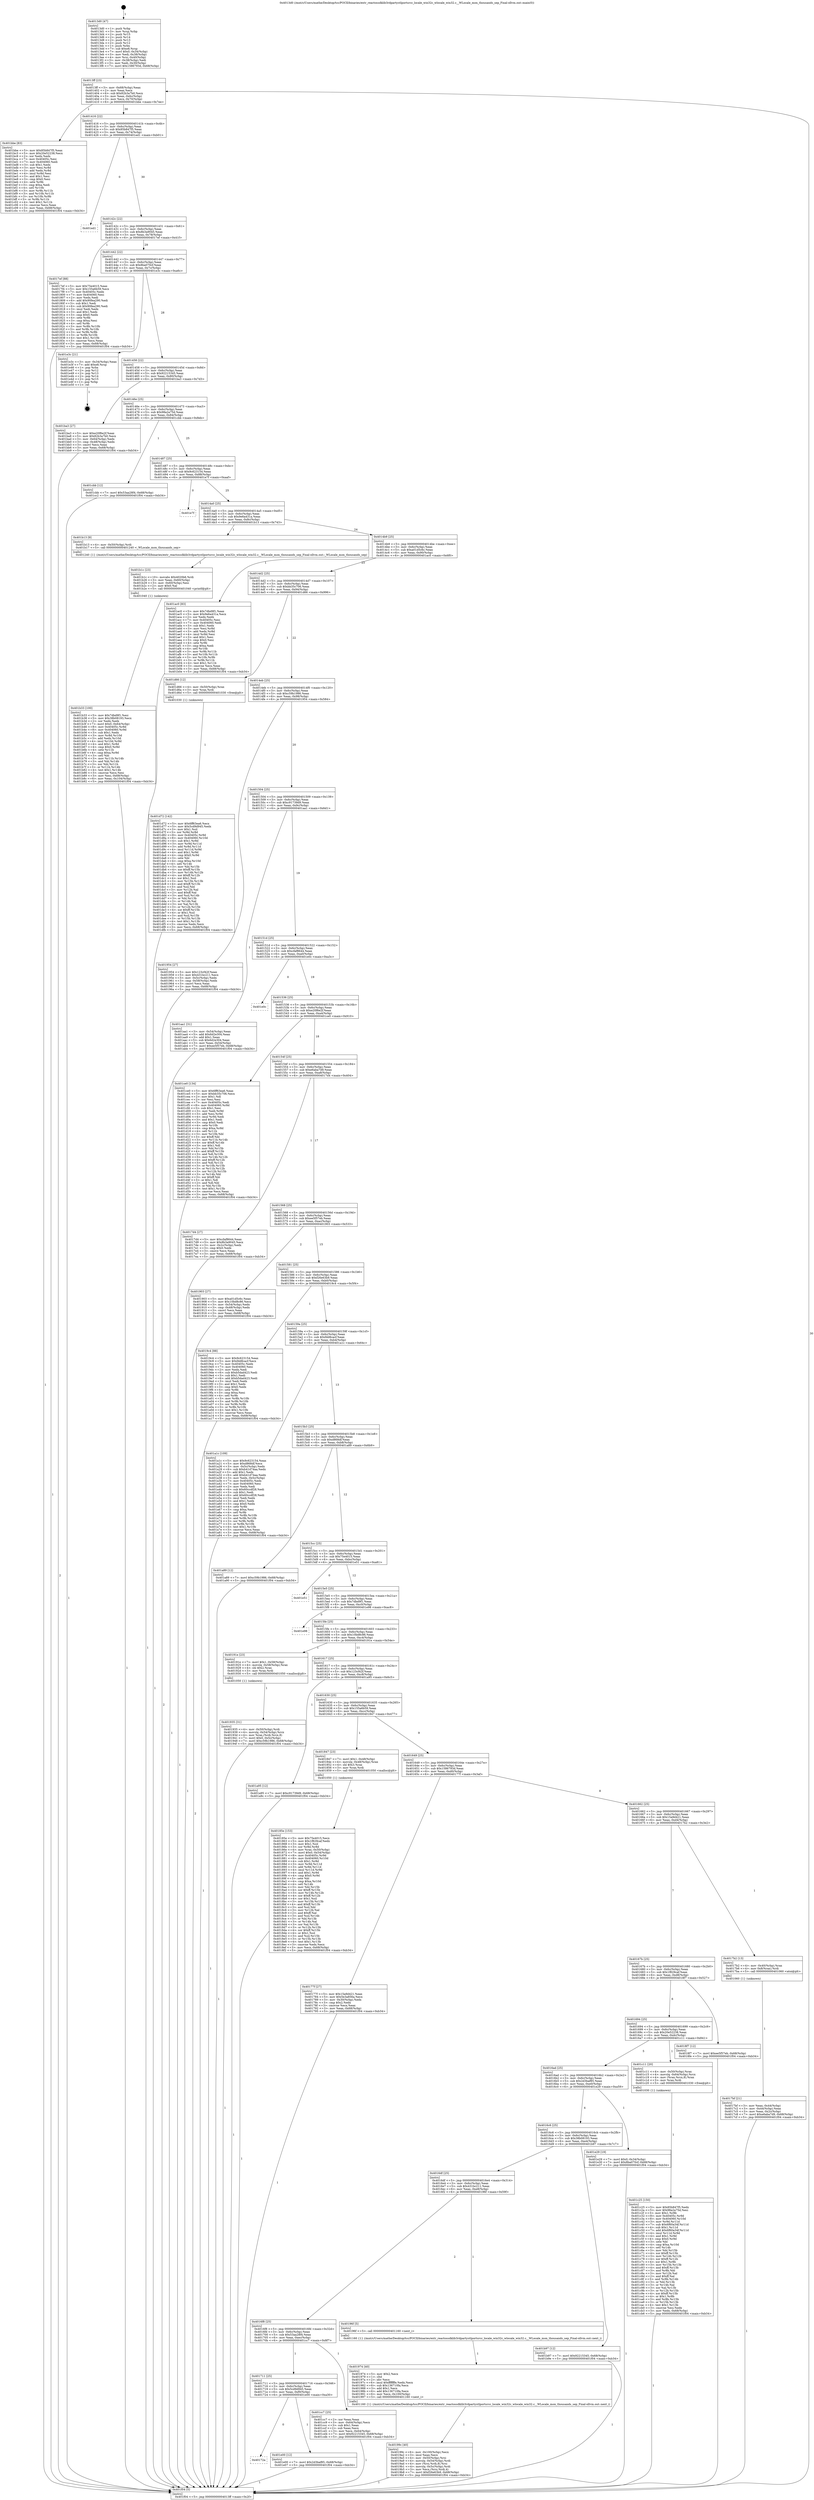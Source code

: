 digraph "0x4013d0" {
  label = "0x4013d0 (/mnt/c/Users/mathe/Desktop/tcc/POCII/binaries/extr_reactossdklib3rdpartystlportsrcc_locale_win32c_wlocale_win32.c__WLocale_mon_thousands_sep_Final-ollvm.out::main(0))"
  labelloc = "t"
  node[shape=record]

  Entry [label="",width=0.3,height=0.3,shape=circle,fillcolor=black,style=filled]
  "0x4013ff" [label="{
     0x4013ff [23]\l
     | [instrs]\l
     &nbsp;&nbsp;0x4013ff \<+3\>: mov -0x68(%rbp),%eax\l
     &nbsp;&nbsp;0x401402 \<+2\>: mov %eax,%ecx\l
     &nbsp;&nbsp;0x401404 \<+6\>: sub $0x82b3a7b0,%ecx\l
     &nbsp;&nbsp;0x40140a \<+3\>: mov %eax,-0x6c(%rbp)\l
     &nbsp;&nbsp;0x40140d \<+3\>: mov %ecx,-0x70(%rbp)\l
     &nbsp;&nbsp;0x401410 \<+6\>: je 0000000000401bbe \<main+0x7ee\>\l
  }"]
  "0x401bbe" [label="{
     0x401bbe [83]\l
     | [instrs]\l
     &nbsp;&nbsp;0x401bbe \<+5\>: mov $0x85b847f5,%eax\l
     &nbsp;&nbsp;0x401bc3 \<+5\>: mov $0x20e52238,%ecx\l
     &nbsp;&nbsp;0x401bc8 \<+2\>: xor %edx,%edx\l
     &nbsp;&nbsp;0x401bca \<+7\>: mov 0x40405c,%esi\l
     &nbsp;&nbsp;0x401bd1 \<+7\>: mov 0x404060,%edi\l
     &nbsp;&nbsp;0x401bd8 \<+3\>: sub $0x1,%edx\l
     &nbsp;&nbsp;0x401bdb \<+3\>: mov %esi,%r8d\l
     &nbsp;&nbsp;0x401bde \<+3\>: add %edx,%r8d\l
     &nbsp;&nbsp;0x401be1 \<+4\>: imul %r8d,%esi\l
     &nbsp;&nbsp;0x401be5 \<+3\>: and $0x1,%esi\l
     &nbsp;&nbsp;0x401be8 \<+3\>: cmp $0x0,%esi\l
     &nbsp;&nbsp;0x401beb \<+4\>: sete %r9b\l
     &nbsp;&nbsp;0x401bef \<+3\>: cmp $0xa,%edi\l
     &nbsp;&nbsp;0x401bf2 \<+4\>: setl %r10b\l
     &nbsp;&nbsp;0x401bf6 \<+3\>: mov %r9b,%r11b\l
     &nbsp;&nbsp;0x401bf9 \<+3\>: and %r10b,%r11b\l
     &nbsp;&nbsp;0x401bfc \<+3\>: xor %r10b,%r9b\l
     &nbsp;&nbsp;0x401bff \<+3\>: or %r9b,%r11b\l
     &nbsp;&nbsp;0x401c02 \<+4\>: test $0x1,%r11b\l
     &nbsp;&nbsp;0x401c06 \<+3\>: cmovne %ecx,%eax\l
     &nbsp;&nbsp;0x401c09 \<+3\>: mov %eax,-0x68(%rbp)\l
     &nbsp;&nbsp;0x401c0c \<+5\>: jmp 0000000000401f04 \<main+0xb34\>\l
  }"]
  "0x401416" [label="{
     0x401416 [22]\l
     | [instrs]\l
     &nbsp;&nbsp;0x401416 \<+5\>: jmp 000000000040141b \<main+0x4b\>\l
     &nbsp;&nbsp;0x40141b \<+3\>: mov -0x6c(%rbp),%eax\l
     &nbsp;&nbsp;0x40141e \<+5\>: sub $0x85b847f5,%eax\l
     &nbsp;&nbsp;0x401423 \<+3\>: mov %eax,-0x74(%rbp)\l
     &nbsp;&nbsp;0x401426 \<+6\>: je 0000000000401ed1 \<main+0xb01\>\l
  }"]
  Exit [label="",width=0.3,height=0.3,shape=circle,fillcolor=black,style=filled,peripheries=2]
  "0x401ed1" [label="{
     0x401ed1\l
  }", style=dashed]
  "0x40142c" [label="{
     0x40142c [22]\l
     | [instrs]\l
     &nbsp;&nbsp;0x40142c \<+5\>: jmp 0000000000401431 \<main+0x61\>\l
     &nbsp;&nbsp;0x401431 \<+3\>: mov -0x6c(%rbp),%eax\l
     &nbsp;&nbsp;0x401434 \<+5\>: sub $0x8b3a9045,%eax\l
     &nbsp;&nbsp;0x401439 \<+3\>: mov %eax,-0x78(%rbp)\l
     &nbsp;&nbsp;0x40143c \<+6\>: je 00000000004017ef \<main+0x41f\>\l
  }"]
  "0x40172a" [label="{
     0x40172a\l
  }", style=dashed]
  "0x4017ef" [label="{
     0x4017ef [88]\l
     | [instrs]\l
     &nbsp;&nbsp;0x4017ef \<+5\>: mov $0x75e4015,%eax\l
     &nbsp;&nbsp;0x4017f4 \<+5\>: mov $0x155a6b59,%ecx\l
     &nbsp;&nbsp;0x4017f9 \<+7\>: mov 0x40405c,%edx\l
     &nbsp;&nbsp;0x401800 \<+7\>: mov 0x404060,%esi\l
     &nbsp;&nbsp;0x401807 \<+2\>: mov %edx,%edi\l
     &nbsp;&nbsp;0x401809 \<+6\>: add $0x90fea290,%edi\l
     &nbsp;&nbsp;0x40180f \<+3\>: sub $0x1,%edi\l
     &nbsp;&nbsp;0x401812 \<+6\>: sub $0x90fea290,%edi\l
     &nbsp;&nbsp;0x401818 \<+3\>: imul %edi,%edx\l
     &nbsp;&nbsp;0x40181b \<+3\>: and $0x1,%edx\l
     &nbsp;&nbsp;0x40181e \<+3\>: cmp $0x0,%edx\l
     &nbsp;&nbsp;0x401821 \<+4\>: sete %r8b\l
     &nbsp;&nbsp;0x401825 \<+3\>: cmp $0xa,%esi\l
     &nbsp;&nbsp;0x401828 \<+4\>: setl %r9b\l
     &nbsp;&nbsp;0x40182c \<+3\>: mov %r8b,%r10b\l
     &nbsp;&nbsp;0x40182f \<+3\>: and %r9b,%r10b\l
     &nbsp;&nbsp;0x401832 \<+3\>: xor %r9b,%r8b\l
     &nbsp;&nbsp;0x401835 \<+3\>: or %r8b,%r10b\l
     &nbsp;&nbsp;0x401838 \<+4\>: test $0x1,%r10b\l
     &nbsp;&nbsp;0x40183c \<+3\>: cmovne %ecx,%eax\l
     &nbsp;&nbsp;0x40183f \<+3\>: mov %eax,-0x68(%rbp)\l
     &nbsp;&nbsp;0x401842 \<+5\>: jmp 0000000000401f04 \<main+0xb34\>\l
  }"]
  "0x401442" [label="{
     0x401442 [22]\l
     | [instrs]\l
     &nbsp;&nbsp;0x401442 \<+5\>: jmp 0000000000401447 \<main+0x77\>\l
     &nbsp;&nbsp;0x401447 \<+3\>: mov -0x6c(%rbp),%eax\l
     &nbsp;&nbsp;0x40144a \<+5\>: sub $0x8ba070cf,%eax\l
     &nbsp;&nbsp;0x40144f \<+3\>: mov %eax,-0x7c(%rbp)\l
     &nbsp;&nbsp;0x401452 \<+6\>: je 0000000000401e3c \<main+0xa6c\>\l
  }"]
  "0x401e00" [label="{
     0x401e00 [12]\l
     | [instrs]\l
     &nbsp;&nbsp;0x401e00 \<+7\>: movl $0x2d3baf85,-0x68(%rbp)\l
     &nbsp;&nbsp;0x401e07 \<+5\>: jmp 0000000000401f04 \<main+0xb34\>\l
  }"]
  "0x401e3c" [label="{
     0x401e3c [21]\l
     | [instrs]\l
     &nbsp;&nbsp;0x401e3c \<+3\>: mov -0x34(%rbp),%eax\l
     &nbsp;&nbsp;0x401e3f \<+7\>: add $0xe8,%rsp\l
     &nbsp;&nbsp;0x401e46 \<+1\>: pop %rbx\l
     &nbsp;&nbsp;0x401e47 \<+2\>: pop %r12\l
     &nbsp;&nbsp;0x401e49 \<+2\>: pop %r13\l
     &nbsp;&nbsp;0x401e4b \<+2\>: pop %r14\l
     &nbsp;&nbsp;0x401e4d \<+2\>: pop %r15\l
     &nbsp;&nbsp;0x401e4f \<+1\>: pop %rbp\l
     &nbsp;&nbsp;0x401e50 \<+1\>: ret\l
  }"]
  "0x401458" [label="{
     0x401458 [22]\l
     | [instrs]\l
     &nbsp;&nbsp;0x401458 \<+5\>: jmp 000000000040145d \<main+0x8d\>\l
     &nbsp;&nbsp;0x40145d \<+3\>: mov -0x6c(%rbp),%eax\l
     &nbsp;&nbsp;0x401460 \<+5\>: sub $0x92215345,%eax\l
     &nbsp;&nbsp;0x401465 \<+3\>: mov %eax,-0x80(%rbp)\l
     &nbsp;&nbsp;0x401468 \<+6\>: je 0000000000401ba3 \<main+0x7d3\>\l
  }"]
  "0x401d72" [label="{
     0x401d72 [142]\l
     | [instrs]\l
     &nbsp;&nbsp;0x401d72 \<+5\>: mov $0x6ff63ea6,%ecx\l
     &nbsp;&nbsp;0x401d77 \<+5\>: mov $0x5cd9d945,%edx\l
     &nbsp;&nbsp;0x401d7c \<+3\>: mov $0x1,%sil\l
     &nbsp;&nbsp;0x401d7f \<+3\>: xor %r8d,%r8d\l
     &nbsp;&nbsp;0x401d82 \<+8\>: mov 0x40405c,%r9d\l
     &nbsp;&nbsp;0x401d8a \<+8\>: mov 0x404060,%r10d\l
     &nbsp;&nbsp;0x401d92 \<+4\>: sub $0x1,%r8d\l
     &nbsp;&nbsp;0x401d96 \<+3\>: mov %r9d,%r11d\l
     &nbsp;&nbsp;0x401d99 \<+3\>: add %r8d,%r11d\l
     &nbsp;&nbsp;0x401d9c \<+4\>: imul %r11d,%r9d\l
     &nbsp;&nbsp;0x401da0 \<+4\>: and $0x1,%r9d\l
     &nbsp;&nbsp;0x401da4 \<+4\>: cmp $0x0,%r9d\l
     &nbsp;&nbsp;0x401da8 \<+3\>: sete %bl\l
     &nbsp;&nbsp;0x401dab \<+4\>: cmp $0xa,%r10d\l
     &nbsp;&nbsp;0x401daf \<+4\>: setl %r14b\l
     &nbsp;&nbsp;0x401db3 \<+3\>: mov %bl,%r15b\l
     &nbsp;&nbsp;0x401db6 \<+4\>: xor $0xff,%r15b\l
     &nbsp;&nbsp;0x401dba \<+3\>: mov %r14b,%r12b\l
     &nbsp;&nbsp;0x401dbd \<+4\>: xor $0xff,%r12b\l
     &nbsp;&nbsp;0x401dc1 \<+4\>: xor $0x1,%sil\l
     &nbsp;&nbsp;0x401dc5 \<+3\>: mov %r15b,%r13b\l
     &nbsp;&nbsp;0x401dc8 \<+4\>: and $0xff,%r13b\l
     &nbsp;&nbsp;0x401dcc \<+3\>: and %sil,%bl\l
     &nbsp;&nbsp;0x401dcf \<+3\>: mov %r12b,%al\l
     &nbsp;&nbsp;0x401dd2 \<+2\>: and $0xff,%al\l
     &nbsp;&nbsp;0x401dd4 \<+3\>: and %sil,%r14b\l
     &nbsp;&nbsp;0x401dd7 \<+3\>: or %bl,%r13b\l
     &nbsp;&nbsp;0x401dda \<+3\>: or %r14b,%al\l
     &nbsp;&nbsp;0x401ddd \<+3\>: xor %al,%r13b\l
     &nbsp;&nbsp;0x401de0 \<+3\>: or %r12b,%r15b\l
     &nbsp;&nbsp;0x401de3 \<+4\>: xor $0xff,%r15b\l
     &nbsp;&nbsp;0x401de7 \<+4\>: or $0x1,%sil\l
     &nbsp;&nbsp;0x401deb \<+3\>: and %sil,%r15b\l
     &nbsp;&nbsp;0x401dee \<+3\>: or %r15b,%r13b\l
     &nbsp;&nbsp;0x401df1 \<+4\>: test $0x1,%r13b\l
     &nbsp;&nbsp;0x401df5 \<+3\>: cmovne %edx,%ecx\l
     &nbsp;&nbsp;0x401df8 \<+3\>: mov %ecx,-0x68(%rbp)\l
     &nbsp;&nbsp;0x401dfb \<+5\>: jmp 0000000000401f04 \<main+0xb34\>\l
  }"]
  "0x401ba3" [label="{
     0x401ba3 [27]\l
     | [instrs]\l
     &nbsp;&nbsp;0x401ba3 \<+5\>: mov $0xe20f6e2f,%eax\l
     &nbsp;&nbsp;0x401ba8 \<+5\>: mov $0x82b3a7b0,%ecx\l
     &nbsp;&nbsp;0x401bad \<+3\>: mov -0x64(%rbp),%edx\l
     &nbsp;&nbsp;0x401bb0 \<+3\>: cmp -0x48(%rbp),%edx\l
     &nbsp;&nbsp;0x401bb3 \<+3\>: cmovl %ecx,%eax\l
     &nbsp;&nbsp;0x401bb6 \<+3\>: mov %eax,-0x68(%rbp)\l
     &nbsp;&nbsp;0x401bb9 \<+5\>: jmp 0000000000401f04 \<main+0xb34\>\l
  }"]
  "0x40146e" [label="{
     0x40146e [25]\l
     | [instrs]\l
     &nbsp;&nbsp;0x40146e \<+5\>: jmp 0000000000401473 \<main+0xa3\>\l
     &nbsp;&nbsp;0x401473 \<+3\>: mov -0x6c(%rbp),%eax\l
     &nbsp;&nbsp;0x401476 \<+5\>: sub $0x98a2a75d,%eax\l
     &nbsp;&nbsp;0x40147b \<+6\>: mov %eax,-0x84(%rbp)\l
     &nbsp;&nbsp;0x401481 \<+6\>: je 0000000000401cbb \<main+0x8eb\>\l
  }"]
  "0x401711" [label="{
     0x401711 [25]\l
     | [instrs]\l
     &nbsp;&nbsp;0x401711 \<+5\>: jmp 0000000000401716 \<main+0x346\>\l
     &nbsp;&nbsp;0x401716 \<+3\>: mov -0x6c(%rbp),%eax\l
     &nbsp;&nbsp;0x401719 \<+5\>: sub $0x5cd9d945,%eax\l
     &nbsp;&nbsp;0x40171e \<+6\>: mov %eax,-0xf0(%rbp)\l
     &nbsp;&nbsp;0x401724 \<+6\>: je 0000000000401e00 \<main+0xa30\>\l
  }"]
  "0x401cbb" [label="{
     0x401cbb [12]\l
     | [instrs]\l
     &nbsp;&nbsp;0x401cbb \<+7\>: movl $0x53aa28f4,-0x68(%rbp)\l
     &nbsp;&nbsp;0x401cc2 \<+5\>: jmp 0000000000401f04 \<main+0xb34\>\l
  }"]
  "0x401487" [label="{
     0x401487 [25]\l
     | [instrs]\l
     &nbsp;&nbsp;0x401487 \<+5\>: jmp 000000000040148c \<main+0xbc\>\l
     &nbsp;&nbsp;0x40148c \<+3\>: mov -0x6c(%rbp),%eax\l
     &nbsp;&nbsp;0x40148f \<+5\>: sub $0x9c623154,%eax\l
     &nbsp;&nbsp;0x401494 \<+6\>: mov %eax,-0x88(%rbp)\l
     &nbsp;&nbsp;0x40149a \<+6\>: je 0000000000401e7f \<main+0xaaf\>\l
  }"]
  "0x401cc7" [label="{
     0x401cc7 [25]\l
     | [instrs]\l
     &nbsp;&nbsp;0x401cc7 \<+2\>: xor %eax,%eax\l
     &nbsp;&nbsp;0x401cc9 \<+3\>: mov -0x64(%rbp),%ecx\l
     &nbsp;&nbsp;0x401ccc \<+3\>: sub $0x1,%eax\l
     &nbsp;&nbsp;0x401ccf \<+2\>: sub %eax,%ecx\l
     &nbsp;&nbsp;0x401cd1 \<+3\>: mov %ecx,-0x64(%rbp)\l
     &nbsp;&nbsp;0x401cd4 \<+7\>: movl $0x92215345,-0x68(%rbp)\l
     &nbsp;&nbsp;0x401cdb \<+5\>: jmp 0000000000401f04 \<main+0xb34\>\l
  }"]
  "0x401e7f" [label="{
     0x401e7f\l
  }", style=dashed]
  "0x4014a0" [label="{
     0x4014a0 [25]\l
     | [instrs]\l
     &nbsp;&nbsp;0x4014a0 \<+5\>: jmp 00000000004014a5 \<main+0xd5\>\l
     &nbsp;&nbsp;0x4014a5 \<+3\>: mov -0x6c(%rbp),%eax\l
     &nbsp;&nbsp;0x4014a8 \<+5\>: sub $0x9e6a431a,%eax\l
     &nbsp;&nbsp;0x4014ad \<+6\>: mov %eax,-0x8c(%rbp)\l
     &nbsp;&nbsp;0x4014b3 \<+6\>: je 0000000000401b13 \<main+0x743\>\l
  }"]
  "0x401c25" [label="{
     0x401c25 [150]\l
     | [instrs]\l
     &nbsp;&nbsp;0x401c25 \<+5\>: mov $0x85b847f5,%edx\l
     &nbsp;&nbsp;0x401c2a \<+5\>: mov $0x98a2a75d,%esi\l
     &nbsp;&nbsp;0x401c2f \<+3\>: mov $0x1,%r8b\l
     &nbsp;&nbsp;0x401c32 \<+8\>: mov 0x40405c,%r9d\l
     &nbsp;&nbsp;0x401c3a \<+8\>: mov 0x404060,%r10d\l
     &nbsp;&nbsp;0x401c42 \<+3\>: mov %r9d,%r11d\l
     &nbsp;&nbsp;0x401c45 \<+7\>: sub $0x6f60a34f,%r11d\l
     &nbsp;&nbsp;0x401c4c \<+4\>: sub $0x1,%r11d\l
     &nbsp;&nbsp;0x401c50 \<+7\>: add $0x6f60a34f,%r11d\l
     &nbsp;&nbsp;0x401c57 \<+4\>: imul %r11d,%r9d\l
     &nbsp;&nbsp;0x401c5b \<+4\>: and $0x1,%r9d\l
     &nbsp;&nbsp;0x401c5f \<+4\>: cmp $0x0,%r9d\l
     &nbsp;&nbsp;0x401c63 \<+3\>: sete %bl\l
     &nbsp;&nbsp;0x401c66 \<+4\>: cmp $0xa,%r10d\l
     &nbsp;&nbsp;0x401c6a \<+4\>: setl %r14b\l
     &nbsp;&nbsp;0x401c6e \<+3\>: mov %bl,%r15b\l
     &nbsp;&nbsp;0x401c71 \<+4\>: xor $0xff,%r15b\l
     &nbsp;&nbsp;0x401c75 \<+3\>: mov %r14b,%r12b\l
     &nbsp;&nbsp;0x401c78 \<+4\>: xor $0xff,%r12b\l
     &nbsp;&nbsp;0x401c7c \<+4\>: xor $0x1,%r8b\l
     &nbsp;&nbsp;0x401c80 \<+3\>: mov %r15b,%r13b\l
     &nbsp;&nbsp;0x401c83 \<+4\>: and $0xff,%r13b\l
     &nbsp;&nbsp;0x401c87 \<+3\>: and %r8b,%bl\l
     &nbsp;&nbsp;0x401c8a \<+3\>: mov %r12b,%al\l
     &nbsp;&nbsp;0x401c8d \<+2\>: and $0xff,%al\l
     &nbsp;&nbsp;0x401c8f \<+3\>: and %r8b,%r14b\l
     &nbsp;&nbsp;0x401c92 \<+3\>: or %bl,%r13b\l
     &nbsp;&nbsp;0x401c95 \<+3\>: or %r14b,%al\l
     &nbsp;&nbsp;0x401c98 \<+3\>: xor %al,%r13b\l
     &nbsp;&nbsp;0x401c9b \<+3\>: or %r12b,%r15b\l
     &nbsp;&nbsp;0x401c9e \<+4\>: xor $0xff,%r15b\l
     &nbsp;&nbsp;0x401ca2 \<+4\>: or $0x1,%r8b\l
     &nbsp;&nbsp;0x401ca6 \<+3\>: and %r8b,%r15b\l
     &nbsp;&nbsp;0x401ca9 \<+3\>: or %r15b,%r13b\l
     &nbsp;&nbsp;0x401cac \<+4\>: test $0x1,%r13b\l
     &nbsp;&nbsp;0x401cb0 \<+3\>: cmovne %esi,%edx\l
     &nbsp;&nbsp;0x401cb3 \<+3\>: mov %edx,-0x68(%rbp)\l
     &nbsp;&nbsp;0x401cb6 \<+5\>: jmp 0000000000401f04 \<main+0xb34\>\l
  }"]
  "0x401b13" [label="{
     0x401b13 [9]\l
     | [instrs]\l
     &nbsp;&nbsp;0x401b13 \<+4\>: mov -0x50(%rbp),%rdi\l
     &nbsp;&nbsp;0x401b17 \<+5\>: call 0000000000401240 \<_WLocale_mon_thousands_sep\>\l
     | [calls]\l
     &nbsp;&nbsp;0x401240 \{1\} (/mnt/c/Users/mathe/Desktop/tcc/POCII/binaries/extr_reactossdklib3rdpartystlportsrcc_locale_win32c_wlocale_win32.c__WLocale_mon_thousands_sep_Final-ollvm.out::_WLocale_mon_thousands_sep)\l
  }"]
  "0x4014b9" [label="{
     0x4014b9 [25]\l
     | [instrs]\l
     &nbsp;&nbsp;0x4014b9 \<+5\>: jmp 00000000004014be \<main+0xee\>\l
     &nbsp;&nbsp;0x4014be \<+3\>: mov -0x6c(%rbp),%eax\l
     &nbsp;&nbsp;0x4014c1 \<+5\>: sub $0xa01d5c6c,%eax\l
     &nbsp;&nbsp;0x4014c6 \<+6\>: mov %eax,-0x90(%rbp)\l
     &nbsp;&nbsp;0x4014cc \<+6\>: je 0000000000401ac0 \<main+0x6f0\>\l
  }"]
  "0x401b33" [label="{
     0x401b33 [100]\l
     | [instrs]\l
     &nbsp;&nbsp;0x401b33 \<+5\>: mov $0x7dbd9f1,%esi\l
     &nbsp;&nbsp;0x401b38 \<+5\>: mov $0x38b08193,%ecx\l
     &nbsp;&nbsp;0x401b3d \<+2\>: xor %edx,%edx\l
     &nbsp;&nbsp;0x401b3f \<+7\>: movl $0x0,-0x64(%rbp)\l
     &nbsp;&nbsp;0x401b46 \<+8\>: mov 0x40405c,%r8d\l
     &nbsp;&nbsp;0x401b4e \<+8\>: mov 0x404060,%r9d\l
     &nbsp;&nbsp;0x401b56 \<+3\>: sub $0x1,%edx\l
     &nbsp;&nbsp;0x401b59 \<+3\>: mov %r8d,%r10d\l
     &nbsp;&nbsp;0x401b5c \<+3\>: add %edx,%r10d\l
     &nbsp;&nbsp;0x401b5f \<+4\>: imul %r10d,%r8d\l
     &nbsp;&nbsp;0x401b63 \<+4\>: and $0x1,%r8d\l
     &nbsp;&nbsp;0x401b67 \<+4\>: cmp $0x0,%r8d\l
     &nbsp;&nbsp;0x401b6b \<+4\>: sete %r11b\l
     &nbsp;&nbsp;0x401b6f \<+4\>: cmp $0xa,%r9d\l
     &nbsp;&nbsp;0x401b73 \<+3\>: setl %bl\l
     &nbsp;&nbsp;0x401b76 \<+3\>: mov %r11b,%r14b\l
     &nbsp;&nbsp;0x401b79 \<+3\>: and %bl,%r14b\l
     &nbsp;&nbsp;0x401b7c \<+3\>: xor %bl,%r11b\l
     &nbsp;&nbsp;0x401b7f \<+3\>: or %r11b,%r14b\l
     &nbsp;&nbsp;0x401b82 \<+4\>: test $0x1,%r14b\l
     &nbsp;&nbsp;0x401b86 \<+3\>: cmovne %ecx,%esi\l
     &nbsp;&nbsp;0x401b89 \<+3\>: mov %esi,-0x68(%rbp)\l
     &nbsp;&nbsp;0x401b8c \<+6\>: mov %eax,-0x104(%rbp)\l
     &nbsp;&nbsp;0x401b92 \<+5\>: jmp 0000000000401f04 \<main+0xb34\>\l
  }"]
  "0x401ac0" [label="{
     0x401ac0 [83]\l
     | [instrs]\l
     &nbsp;&nbsp;0x401ac0 \<+5\>: mov $0x7dbd9f1,%eax\l
     &nbsp;&nbsp;0x401ac5 \<+5\>: mov $0x9e6a431a,%ecx\l
     &nbsp;&nbsp;0x401aca \<+2\>: xor %edx,%edx\l
     &nbsp;&nbsp;0x401acc \<+7\>: mov 0x40405c,%esi\l
     &nbsp;&nbsp;0x401ad3 \<+7\>: mov 0x404060,%edi\l
     &nbsp;&nbsp;0x401ada \<+3\>: sub $0x1,%edx\l
     &nbsp;&nbsp;0x401add \<+3\>: mov %esi,%r8d\l
     &nbsp;&nbsp;0x401ae0 \<+3\>: add %edx,%r8d\l
     &nbsp;&nbsp;0x401ae3 \<+4\>: imul %r8d,%esi\l
     &nbsp;&nbsp;0x401ae7 \<+3\>: and $0x1,%esi\l
     &nbsp;&nbsp;0x401aea \<+3\>: cmp $0x0,%esi\l
     &nbsp;&nbsp;0x401aed \<+4\>: sete %r9b\l
     &nbsp;&nbsp;0x401af1 \<+3\>: cmp $0xa,%edi\l
     &nbsp;&nbsp;0x401af4 \<+4\>: setl %r10b\l
     &nbsp;&nbsp;0x401af8 \<+3\>: mov %r9b,%r11b\l
     &nbsp;&nbsp;0x401afb \<+3\>: and %r10b,%r11b\l
     &nbsp;&nbsp;0x401afe \<+3\>: xor %r10b,%r9b\l
     &nbsp;&nbsp;0x401b01 \<+3\>: or %r9b,%r11b\l
     &nbsp;&nbsp;0x401b04 \<+4\>: test $0x1,%r11b\l
     &nbsp;&nbsp;0x401b08 \<+3\>: cmovne %ecx,%eax\l
     &nbsp;&nbsp;0x401b0b \<+3\>: mov %eax,-0x68(%rbp)\l
     &nbsp;&nbsp;0x401b0e \<+5\>: jmp 0000000000401f04 \<main+0xb34\>\l
  }"]
  "0x4014d2" [label="{
     0x4014d2 [25]\l
     | [instrs]\l
     &nbsp;&nbsp;0x4014d2 \<+5\>: jmp 00000000004014d7 \<main+0x107\>\l
     &nbsp;&nbsp;0x4014d7 \<+3\>: mov -0x6c(%rbp),%eax\l
     &nbsp;&nbsp;0x4014da \<+5\>: sub $0xbb35c706,%eax\l
     &nbsp;&nbsp;0x4014df \<+6\>: mov %eax,-0x94(%rbp)\l
     &nbsp;&nbsp;0x4014e5 \<+6\>: je 0000000000401d66 \<main+0x996\>\l
  }"]
  "0x401b1c" [label="{
     0x401b1c [23]\l
     | [instrs]\l
     &nbsp;&nbsp;0x401b1c \<+10\>: movabs $0x4020b6,%rdi\l
     &nbsp;&nbsp;0x401b26 \<+3\>: mov %eax,-0x60(%rbp)\l
     &nbsp;&nbsp;0x401b29 \<+3\>: mov -0x60(%rbp),%esi\l
     &nbsp;&nbsp;0x401b2c \<+2\>: mov $0x0,%al\l
     &nbsp;&nbsp;0x401b2e \<+5\>: call 0000000000401040 \<printf@plt\>\l
     | [calls]\l
     &nbsp;&nbsp;0x401040 \{1\} (unknown)\l
  }"]
  "0x401d66" [label="{
     0x401d66 [12]\l
     | [instrs]\l
     &nbsp;&nbsp;0x401d66 \<+4\>: mov -0x50(%rbp),%rax\l
     &nbsp;&nbsp;0x401d6a \<+3\>: mov %rax,%rdi\l
     &nbsp;&nbsp;0x401d6d \<+5\>: call 0000000000401030 \<free@plt\>\l
     | [calls]\l
     &nbsp;&nbsp;0x401030 \{1\} (unknown)\l
  }"]
  "0x4014eb" [label="{
     0x4014eb [25]\l
     | [instrs]\l
     &nbsp;&nbsp;0x4014eb \<+5\>: jmp 00000000004014f0 \<main+0x120\>\l
     &nbsp;&nbsp;0x4014f0 \<+3\>: mov -0x6c(%rbp),%eax\l
     &nbsp;&nbsp;0x4014f3 \<+5\>: sub $0xc59b1986,%eax\l
     &nbsp;&nbsp;0x4014f8 \<+6\>: mov %eax,-0x98(%rbp)\l
     &nbsp;&nbsp;0x4014fe \<+6\>: je 0000000000401954 \<main+0x584\>\l
  }"]
  "0x40199c" [label="{
     0x40199c [40]\l
     | [instrs]\l
     &nbsp;&nbsp;0x40199c \<+6\>: mov -0x100(%rbp),%ecx\l
     &nbsp;&nbsp;0x4019a2 \<+3\>: imul %eax,%ecx\l
     &nbsp;&nbsp;0x4019a5 \<+4\>: mov -0x50(%rbp),%rsi\l
     &nbsp;&nbsp;0x4019a9 \<+4\>: movslq -0x54(%rbp),%rdi\l
     &nbsp;&nbsp;0x4019ad \<+4\>: mov (%rsi,%rdi,8),%rsi\l
     &nbsp;&nbsp;0x4019b1 \<+4\>: movslq -0x5c(%rbp),%rdi\l
     &nbsp;&nbsp;0x4019b5 \<+3\>: mov %ecx,(%rsi,%rdi,4)\l
     &nbsp;&nbsp;0x4019b8 \<+7\>: movl $0xf26e63b9,-0x68(%rbp)\l
     &nbsp;&nbsp;0x4019bf \<+5\>: jmp 0000000000401f04 \<main+0xb34\>\l
  }"]
  "0x401954" [label="{
     0x401954 [27]\l
     | [instrs]\l
     &nbsp;&nbsp;0x401954 \<+5\>: mov $0x123cf42f,%eax\l
     &nbsp;&nbsp;0x401959 \<+5\>: mov $0x431bc211,%ecx\l
     &nbsp;&nbsp;0x40195e \<+3\>: mov -0x5c(%rbp),%edx\l
     &nbsp;&nbsp;0x401961 \<+3\>: cmp -0x58(%rbp),%edx\l
     &nbsp;&nbsp;0x401964 \<+3\>: cmovl %ecx,%eax\l
     &nbsp;&nbsp;0x401967 \<+3\>: mov %eax,-0x68(%rbp)\l
     &nbsp;&nbsp;0x40196a \<+5\>: jmp 0000000000401f04 \<main+0xb34\>\l
  }"]
  "0x401504" [label="{
     0x401504 [25]\l
     | [instrs]\l
     &nbsp;&nbsp;0x401504 \<+5\>: jmp 0000000000401509 \<main+0x139\>\l
     &nbsp;&nbsp;0x401509 \<+3\>: mov -0x6c(%rbp),%eax\l
     &nbsp;&nbsp;0x40150c \<+5\>: sub $0xc91739d9,%eax\l
     &nbsp;&nbsp;0x401511 \<+6\>: mov %eax,-0x9c(%rbp)\l
     &nbsp;&nbsp;0x401517 \<+6\>: je 0000000000401aa1 \<main+0x6d1\>\l
  }"]
  "0x401974" [label="{
     0x401974 [40]\l
     | [instrs]\l
     &nbsp;&nbsp;0x401974 \<+5\>: mov $0x2,%ecx\l
     &nbsp;&nbsp;0x401979 \<+1\>: cltd\l
     &nbsp;&nbsp;0x40197a \<+2\>: idiv %ecx\l
     &nbsp;&nbsp;0x40197c \<+6\>: imul $0xfffffffe,%edx,%ecx\l
     &nbsp;&nbsp;0x401982 \<+6\>: sub $0x136710fa,%ecx\l
     &nbsp;&nbsp;0x401988 \<+3\>: add $0x1,%ecx\l
     &nbsp;&nbsp;0x40198b \<+6\>: add $0x136710fa,%ecx\l
     &nbsp;&nbsp;0x401991 \<+6\>: mov %ecx,-0x100(%rbp)\l
     &nbsp;&nbsp;0x401997 \<+5\>: call 0000000000401160 \<next_i\>\l
     | [calls]\l
     &nbsp;&nbsp;0x401160 \{1\} (/mnt/c/Users/mathe/Desktop/tcc/POCII/binaries/extr_reactossdklib3rdpartystlportsrcc_locale_win32c_wlocale_win32.c__WLocale_mon_thousands_sep_Final-ollvm.out::next_i)\l
  }"]
  "0x401aa1" [label="{
     0x401aa1 [31]\l
     | [instrs]\l
     &nbsp;&nbsp;0x401aa1 \<+3\>: mov -0x54(%rbp),%eax\l
     &nbsp;&nbsp;0x401aa4 \<+5\>: add $0x6d2e304,%eax\l
     &nbsp;&nbsp;0x401aa9 \<+3\>: add $0x1,%eax\l
     &nbsp;&nbsp;0x401aac \<+5\>: sub $0x6d2e304,%eax\l
     &nbsp;&nbsp;0x401ab1 \<+3\>: mov %eax,-0x54(%rbp)\l
     &nbsp;&nbsp;0x401ab4 \<+7\>: movl $0xee5f57eb,-0x68(%rbp)\l
     &nbsp;&nbsp;0x401abb \<+5\>: jmp 0000000000401f04 \<main+0xb34\>\l
  }"]
  "0x40151d" [label="{
     0x40151d [25]\l
     | [instrs]\l
     &nbsp;&nbsp;0x40151d \<+5\>: jmp 0000000000401522 \<main+0x152\>\l
     &nbsp;&nbsp;0x401522 \<+3\>: mov -0x6c(%rbp),%eax\l
     &nbsp;&nbsp;0x401525 \<+5\>: sub $0xcfaf8644,%eax\l
     &nbsp;&nbsp;0x40152a \<+6\>: mov %eax,-0xa0(%rbp)\l
     &nbsp;&nbsp;0x401530 \<+6\>: je 0000000000401e0c \<main+0xa3c\>\l
  }"]
  "0x4016f8" [label="{
     0x4016f8 [25]\l
     | [instrs]\l
     &nbsp;&nbsp;0x4016f8 \<+5\>: jmp 00000000004016fd \<main+0x32d\>\l
     &nbsp;&nbsp;0x4016fd \<+3\>: mov -0x6c(%rbp),%eax\l
     &nbsp;&nbsp;0x401700 \<+5\>: sub $0x53aa28f4,%eax\l
     &nbsp;&nbsp;0x401705 \<+6\>: mov %eax,-0xec(%rbp)\l
     &nbsp;&nbsp;0x40170b \<+6\>: je 0000000000401cc7 \<main+0x8f7\>\l
  }"]
  "0x401e0c" [label="{
     0x401e0c\l
  }", style=dashed]
  "0x401536" [label="{
     0x401536 [25]\l
     | [instrs]\l
     &nbsp;&nbsp;0x401536 \<+5\>: jmp 000000000040153b \<main+0x16b\>\l
     &nbsp;&nbsp;0x40153b \<+3\>: mov -0x6c(%rbp),%eax\l
     &nbsp;&nbsp;0x40153e \<+5\>: sub $0xe20f6e2f,%eax\l
     &nbsp;&nbsp;0x401543 \<+6\>: mov %eax,-0xa4(%rbp)\l
     &nbsp;&nbsp;0x401549 \<+6\>: je 0000000000401ce0 \<main+0x910\>\l
  }"]
  "0x40196f" [label="{
     0x40196f [5]\l
     | [instrs]\l
     &nbsp;&nbsp;0x40196f \<+5\>: call 0000000000401160 \<next_i\>\l
     | [calls]\l
     &nbsp;&nbsp;0x401160 \{1\} (/mnt/c/Users/mathe/Desktop/tcc/POCII/binaries/extr_reactossdklib3rdpartystlportsrcc_locale_win32c_wlocale_win32.c__WLocale_mon_thousands_sep_Final-ollvm.out::next_i)\l
  }"]
  "0x401ce0" [label="{
     0x401ce0 [134]\l
     | [instrs]\l
     &nbsp;&nbsp;0x401ce0 \<+5\>: mov $0x6ff63ea6,%eax\l
     &nbsp;&nbsp;0x401ce5 \<+5\>: mov $0xbb35c706,%ecx\l
     &nbsp;&nbsp;0x401cea \<+2\>: mov $0x1,%dl\l
     &nbsp;&nbsp;0x401cec \<+2\>: xor %esi,%esi\l
     &nbsp;&nbsp;0x401cee \<+7\>: mov 0x40405c,%edi\l
     &nbsp;&nbsp;0x401cf5 \<+8\>: mov 0x404060,%r8d\l
     &nbsp;&nbsp;0x401cfd \<+3\>: sub $0x1,%esi\l
     &nbsp;&nbsp;0x401d00 \<+3\>: mov %edi,%r9d\l
     &nbsp;&nbsp;0x401d03 \<+3\>: add %esi,%r9d\l
     &nbsp;&nbsp;0x401d06 \<+4\>: imul %r9d,%edi\l
     &nbsp;&nbsp;0x401d0a \<+3\>: and $0x1,%edi\l
     &nbsp;&nbsp;0x401d0d \<+3\>: cmp $0x0,%edi\l
     &nbsp;&nbsp;0x401d10 \<+4\>: sete %r10b\l
     &nbsp;&nbsp;0x401d14 \<+4\>: cmp $0xa,%r8d\l
     &nbsp;&nbsp;0x401d18 \<+4\>: setl %r11b\l
     &nbsp;&nbsp;0x401d1c \<+3\>: mov %r10b,%bl\l
     &nbsp;&nbsp;0x401d1f \<+3\>: xor $0xff,%bl\l
     &nbsp;&nbsp;0x401d22 \<+3\>: mov %r11b,%r14b\l
     &nbsp;&nbsp;0x401d25 \<+4\>: xor $0xff,%r14b\l
     &nbsp;&nbsp;0x401d29 \<+3\>: xor $0x1,%dl\l
     &nbsp;&nbsp;0x401d2c \<+3\>: mov %bl,%r15b\l
     &nbsp;&nbsp;0x401d2f \<+4\>: and $0xff,%r15b\l
     &nbsp;&nbsp;0x401d33 \<+3\>: and %dl,%r10b\l
     &nbsp;&nbsp;0x401d36 \<+3\>: mov %r14b,%r12b\l
     &nbsp;&nbsp;0x401d39 \<+4\>: and $0xff,%r12b\l
     &nbsp;&nbsp;0x401d3d \<+3\>: and %dl,%r11b\l
     &nbsp;&nbsp;0x401d40 \<+3\>: or %r10b,%r15b\l
     &nbsp;&nbsp;0x401d43 \<+3\>: or %r11b,%r12b\l
     &nbsp;&nbsp;0x401d46 \<+3\>: xor %r12b,%r15b\l
     &nbsp;&nbsp;0x401d49 \<+3\>: or %r14b,%bl\l
     &nbsp;&nbsp;0x401d4c \<+3\>: xor $0xff,%bl\l
     &nbsp;&nbsp;0x401d4f \<+3\>: or $0x1,%dl\l
     &nbsp;&nbsp;0x401d52 \<+2\>: and %dl,%bl\l
     &nbsp;&nbsp;0x401d54 \<+3\>: or %bl,%r15b\l
     &nbsp;&nbsp;0x401d57 \<+4\>: test $0x1,%r15b\l
     &nbsp;&nbsp;0x401d5b \<+3\>: cmovne %ecx,%eax\l
     &nbsp;&nbsp;0x401d5e \<+3\>: mov %eax,-0x68(%rbp)\l
     &nbsp;&nbsp;0x401d61 \<+5\>: jmp 0000000000401f04 \<main+0xb34\>\l
  }"]
  "0x40154f" [label="{
     0x40154f [25]\l
     | [instrs]\l
     &nbsp;&nbsp;0x40154f \<+5\>: jmp 0000000000401554 \<main+0x184\>\l
     &nbsp;&nbsp;0x401554 \<+3\>: mov -0x6c(%rbp),%eax\l
     &nbsp;&nbsp;0x401557 \<+5\>: sub $0xe6aba7d9,%eax\l
     &nbsp;&nbsp;0x40155c \<+6\>: mov %eax,-0xa8(%rbp)\l
     &nbsp;&nbsp;0x401562 \<+6\>: je 00000000004017d4 \<main+0x404\>\l
  }"]
  "0x4016df" [label="{
     0x4016df [25]\l
     | [instrs]\l
     &nbsp;&nbsp;0x4016df \<+5\>: jmp 00000000004016e4 \<main+0x314\>\l
     &nbsp;&nbsp;0x4016e4 \<+3\>: mov -0x6c(%rbp),%eax\l
     &nbsp;&nbsp;0x4016e7 \<+5\>: sub $0x431bc211,%eax\l
     &nbsp;&nbsp;0x4016ec \<+6\>: mov %eax,-0xe8(%rbp)\l
     &nbsp;&nbsp;0x4016f2 \<+6\>: je 000000000040196f \<main+0x59f\>\l
  }"]
  "0x4017d4" [label="{
     0x4017d4 [27]\l
     | [instrs]\l
     &nbsp;&nbsp;0x4017d4 \<+5\>: mov $0xcfaf8644,%eax\l
     &nbsp;&nbsp;0x4017d9 \<+5\>: mov $0x8b3a9045,%ecx\l
     &nbsp;&nbsp;0x4017de \<+3\>: mov -0x2c(%rbp),%edx\l
     &nbsp;&nbsp;0x4017e1 \<+3\>: cmp $0x0,%edx\l
     &nbsp;&nbsp;0x4017e4 \<+3\>: cmove %ecx,%eax\l
     &nbsp;&nbsp;0x4017e7 \<+3\>: mov %eax,-0x68(%rbp)\l
     &nbsp;&nbsp;0x4017ea \<+5\>: jmp 0000000000401f04 \<main+0xb34\>\l
  }"]
  "0x401568" [label="{
     0x401568 [25]\l
     | [instrs]\l
     &nbsp;&nbsp;0x401568 \<+5\>: jmp 000000000040156d \<main+0x19d\>\l
     &nbsp;&nbsp;0x40156d \<+3\>: mov -0x6c(%rbp),%eax\l
     &nbsp;&nbsp;0x401570 \<+5\>: sub $0xee5f57eb,%eax\l
     &nbsp;&nbsp;0x401575 \<+6\>: mov %eax,-0xac(%rbp)\l
     &nbsp;&nbsp;0x40157b \<+6\>: je 0000000000401903 \<main+0x533\>\l
  }"]
  "0x401b97" [label="{
     0x401b97 [12]\l
     | [instrs]\l
     &nbsp;&nbsp;0x401b97 \<+7\>: movl $0x92215345,-0x68(%rbp)\l
     &nbsp;&nbsp;0x401b9e \<+5\>: jmp 0000000000401f04 \<main+0xb34\>\l
  }"]
  "0x401903" [label="{
     0x401903 [27]\l
     | [instrs]\l
     &nbsp;&nbsp;0x401903 \<+5\>: mov $0xa01d5c6c,%eax\l
     &nbsp;&nbsp;0x401908 \<+5\>: mov $0x10bd8c86,%ecx\l
     &nbsp;&nbsp;0x40190d \<+3\>: mov -0x54(%rbp),%edx\l
     &nbsp;&nbsp;0x401910 \<+3\>: cmp -0x48(%rbp),%edx\l
     &nbsp;&nbsp;0x401913 \<+3\>: cmovl %ecx,%eax\l
     &nbsp;&nbsp;0x401916 \<+3\>: mov %eax,-0x68(%rbp)\l
     &nbsp;&nbsp;0x401919 \<+5\>: jmp 0000000000401f04 \<main+0xb34\>\l
  }"]
  "0x401581" [label="{
     0x401581 [25]\l
     | [instrs]\l
     &nbsp;&nbsp;0x401581 \<+5\>: jmp 0000000000401586 \<main+0x1b6\>\l
     &nbsp;&nbsp;0x401586 \<+3\>: mov -0x6c(%rbp),%eax\l
     &nbsp;&nbsp;0x401589 \<+5\>: sub $0xf26e63b9,%eax\l
     &nbsp;&nbsp;0x40158e \<+6\>: mov %eax,-0xb0(%rbp)\l
     &nbsp;&nbsp;0x401594 \<+6\>: je 00000000004019c4 \<main+0x5f4\>\l
  }"]
  "0x4016c6" [label="{
     0x4016c6 [25]\l
     | [instrs]\l
     &nbsp;&nbsp;0x4016c6 \<+5\>: jmp 00000000004016cb \<main+0x2fb\>\l
     &nbsp;&nbsp;0x4016cb \<+3\>: mov -0x6c(%rbp),%eax\l
     &nbsp;&nbsp;0x4016ce \<+5\>: sub $0x38b08193,%eax\l
     &nbsp;&nbsp;0x4016d3 \<+6\>: mov %eax,-0xe4(%rbp)\l
     &nbsp;&nbsp;0x4016d9 \<+6\>: je 0000000000401b97 \<main+0x7c7\>\l
  }"]
  "0x4019c4" [label="{
     0x4019c4 [88]\l
     | [instrs]\l
     &nbsp;&nbsp;0x4019c4 \<+5\>: mov $0x9c623154,%eax\l
     &nbsp;&nbsp;0x4019c9 \<+5\>: mov $0xfdd8cacf,%ecx\l
     &nbsp;&nbsp;0x4019ce \<+7\>: mov 0x40405c,%edx\l
     &nbsp;&nbsp;0x4019d5 \<+7\>: mov 0x404060,%esi\l
     &nbsp;&nbsp;0x4019dc \<+2\>: mov %edx,%edi\l
     &nbsp;&nbsp;0x4019de \<+6\>: sub $0xb5dad423,%edi\l
     &nbsp;&nbsp;0x4019e4 \<+3\>: sub $0x1,%edi\l
     &nbsp;&nbsp;0x4019e7 \<+6\>: add $0xb5dad423,%edi\l
     &nbsp;&nbsp;0x4019ed \<+3\>: imul %edi,%edx\l
     &nbsp;&nbsp;0x4019f0 \<+3\>: and $0x1,%edx\l
     &nbsp;&nbsp;0x4019f3 \<+3\>: cmp $0x0,%edx\l
     &nbsp;&nbsp;0x4019f6 \<+4\>: sete %r8b\l
     &nbsp;&nbsp;0x4019fa \<+3\>: cmp $0xa,%esi\l
     &nbsp;&nbsp;0x4019fd \<+4\>: setl %r9b\l
     &nbsp;&nbsp;0x401a01 \<+3\>: mov %r8b,%r10b\l
     &nbsp;&nbsp;0x401a04 \<+3\>: and %r9b,%r10b\l
     &nbsp;&nbsp;0x401a07 \<+3\>: xor %r9b,%r8b\l
     &nbsp;&nbsp;0x401a0a \<+3\>: or %r8b,%r10b\l
     &nbsp;&nbsp;0x401a0d \<+4\>: test $0x1,%r10b\l
     &nbsp;&nbsp;0x401a11 \<+3\>: cmovne %ecx,%eax\l
     &nbsp;&nbsp;0x401a14 \<+3\>: mov %eax,-0x68(%rbp)\l
     &nbsp;&nbsp;0x401a17 \<+5\>: jmp 0000000000401f04 \<main+0xb34\>\l
  }"]
  "0x40159a" [label="{
     0x40159a [25]\l
     | [instrs]\l
     &nbsp;&nbsp;0x40159a \<+5\>: jmp 000000000040159f \<main+0x1cf\>\l
     &nbsp;&nbsp;0x40159f \<+3\>: mov -0x6c(%rbp),%eax\l
     &nbsp;&nbsp;0x4015a2 \<+5\>: sub $0xfdd8cacf,%eax\l
     &nbsp;&nbsp;0x4015a7 \<+6\>: mov %eax,-0xb4(%rbp)\l
     &nbsp;&nbsp;0x4015ad \<+6\>: je 0000000000401a1c \<main+0x64c\>\l
  }"]
  "0x401e29" [label="{
     0x401e29 [19]\l
     | [instrs]\l
     &nbsp;&nbsp;0x401e29 \<+7\>: movl $0x0,-0x34(%rbp)\l
     &nbsp;&nbsp;0x401e30 \<+7\>: movl $0x8ba070cf,-0x68(%rbp)\l
     &nbsp;&nbsp;0x401e37 \<+5\>: jmp 0000000000401f04 \<main+0xb34\>\l
  }"]
  "0x401a1c" [label="{
     0x401a1c [109]\l
     | [instrs]\l
     &nbsp;&nbsp;0x401a1c \<+5\>: mov $0x9c623154,%eax\l
     &nbsp;&nbsp;0x401a21 \<+5\>: mov $0xd868df,%ecx\l
     &nbsp;&nbsp;0x401a26 \<+3\>: mov -0x5c(%rbp),%edx\l
     &nbsp;&nbsp;0x401a29 \<+6\>: sub $0xb41d74aa,%edx\l
     &nbsp;&nbsp;0x401a2f \<+3\>: add $0x1,%edx\l
     &nbsp;&nbsp;0x401a32 \<+6\>: add $0xb41d74aa,%edx\l
     &nbsp;&nbsp;0x401a38 \<+3\>: mov %edx,-0x5c(%rbp)\l
     &nbsp;&nbsp;0x401a3b \<+7\>: mov 0x40405c,%edx\l
     &nbsp;&nbsp;0x401a42 \<+7\>: mov 0x404060,%esi\l
     &nbsp;&nbsp;0x401a49 \<+2\>: mov %edx,%edi\l
     &nbsp;&nbsp;0x401a4b \<+6\>: sub $0x60ccdf28,%edi\l
     &nbsp;&nbsp;0x401a51 \<+3\>: sub $0x1,%edi\l
     &nbsp;&nbsp;0x401a54 \<+6\>: add $0x60ccdf28,%edi\l
     &nbsp;&nbsp;0x401a5a \<+3\>: imul %edi,%edx\l
     &nbsp;&nbsp;0x401a5d \<+3\>: and $0x1,%edx\l
     &nbsp;&nbsp;0x401a60 \<+3\>: cmp $0x0,%edx\l
     &nbsp;&nbsp;0x401a63 \<+4\>: sete %r8b\l
     &nbsp;&nbsp;0x401a67 \<+3\>: cmp $0xa,%esi\l
     &nbsp;&nbsp;0x401a6a \<+4\>: setl %r9b\l
     &nbsp;&nbsp;0x401a6e \<+3\>: mov %r8b,%r10b\l
     &nbsp;&nbsp;0x401a71 \<+3\>: and %r9b,%r10b\l
     &nbsp;&nbsp;0x401a74 \<+3\>: xor %r9b,%r8b\l
     &nbsp;&nbsp;0x401a77 \<+3\>: or %r8b,%r10b\l
     &nbsp;&nbsp;0x401a7a \<+4\>: test $0x1,%r10b\l
     &nbsp;&nbsp;0x401a7e \<+3\>: cmovne %ecx,%eax\l
     &nbsp;&nbsp;0x401a81 \<+3\>: mov %eax,-0x68(%rbp)\l
     &nbsp;&nbsp;0x401a84 \<+5\>: jmp 0000000000401f04 \<main+0xb34\>\l
  }"]
  "0x4015b3" [label="{
     0x4015b3 [25]\l
     | [instrs]\l
     &nbsp;&nbsp;0x4015b3 \<+5\>: jmp 00000000004015b8 \<main+0x1e8\>\l
     &nbsp;&nbsp;0x4015b8 \<+3\>: mov -0x6c(%rbp),%eax\l
     &nbsp;&nbsp;0x4015bb \<+5\>: sub $0xd868df,%eax\l
     &nbsp;&nbsp;0x4015c0 \<+6\>: mov %eax,-0xb8(%rbp)\l
     &nbsp;&nbsp;0x4015c6 \<+6\>: je 0000000000401a89 \<main+0x6b9\>\l
  }"]
  "0x4016ad" [label="{
     0x4016ad [25]\l
     | [instrs]\l
     &nbsp;&nbsp;0x4016ad \<+5\>: jmp 00000000004016b2 \<main+0x2e2\>\l
     &nbsp;&nbsp;0x4016b2 \<+3\>: mov -0x6c(%rbp),%eax\l
     &nbsp;&nbsp;0x4016b5 \<+5\>: sub $0x2d3baf85,%eax\l
     &nbsp;&nbsp;0x4016ba \<+6\>: mov %eax,-0xe0(%rbp)\l
     &nbsp;&nbsp;0x4016c0 \<+6\>: je 0000000000401e29 \<main+0xa59\>\l
  }"]
  "0x401a89" [label="{
     0x401a89 [12]\l
     | [instrs]\l
     &nbsp;&nbsp;0x401a89 \<+7\>: movl $0xc59b1986,-0x68(%rbp)\l
     &nbsp;&nbsp;0x401a90 \<+5\>: jmp 0000000000401f04 \<main+0xb34\>\l
  }"]
  "0x4015cc" [label="{
     0x4015cc [25]\l
     | [instrs]\l
     &nbsp;&nbsp;0x4015cc \<+5\>: jmp 00000000004015d1 \<main+0x201\>\l
     &nbsp;&nbsp;0x4015d1 \<+3\>: mov -0x6c(%rbp),%eax\l
     &nbsp;&nbsp;0x4015d4 \<+5\>: sub $0x75e4015,%eax\l
     &nbsp;&nbsp;0x4015d9 \<+6\>: mov %eax,-0xbc(%rbp)\l
     &nbsp;&nbsp;0x4015df \<+6\>: je 0000000000401e51 \<main+0xa81\>\l
  }"]
  "0x401c11" [label="{
     0x401c11 [20]\l
     | [instrs]\l
     &nbsp;&nbsp;0x401c11 \<+4\>: mov -0x50(%rbp),%rax\l
     &nbsp;&nbsp;0x401c15 \<+4\>: movslq -0x64(%rbp),%rcx\l
     &nbsp;&nbsp;0x401c19 \<+4\>: mov (%rax,%rcx,8),%rax\l
     &nbsp;&nbsp;0x401c1d \<+3\>: mov %rax,%rdi\l
     &nbsp;&nbsp;0x401c20 \<+5\>: call 0000000000401030 \<free@plt\>\l
     | [calls]\l
     &nbsp;&nbsp;0x401030 \{1\} (unknown)\l
  }"]
  "0x401e51" [label="{
     0x401e51\l
  }", style=dashed]
  "0x4015e5" [label="{
     0x4015e5 [25]\l
     | [instrs]\l
     &nbsp;&nbsp;0x4015e5 \<+5\>: jmp 00000000004015ea \<main+0x21a\>\l
     &nbsp;&nbsp;0x4015ea \<+3\>: mov -0x6c(%rbp),%eax\l
     &nbsp;&nbsp;0x4015ed \<+5\>: sub $0x7dbd9f1,%eax\l
     &nbsp;&nbsp;0x4015f2 \<+6\>: mov %eax,-0xc0(%rbp)\l
     &nbsp;&nbsp;0x4015f8 \<+6\>: je 0000000000401e98 \<main+0xac8\>\l
  }"]
  "0x401935" [label="{
     0x401935 [31]\l
     | [instrs]\l
     &nbsp;&nbsp;0x401935 \<+4\>: mov -0x50(%rbp),%rdi\l
     &nbsp;&nbsp;0x401939 \<+4\>: movslq -0x54(%rbp),%rcx\l
     &nbsp;&nbsp;0x40193d \<+4\>: mov %rax,(%rdi,%rcx,8)\l
     &nbsp;&nbsp;0x401941 \<+7\>: movl $0x0,-0x5c(%rbp)\l
     &nbsp;&nbsp;0x401948 \<+7\>: movl $0xc59b1986,-0x68(%rbp)\l
     &nbsp;&nbsp;0x40194f \<+5\>: jmp 0000000000401f04 \<main+0xb34\>\l
  }"]
  "0x401e98" [label="{
     0x401e98\l
  }", style=dashed]
  "0x4015fe" [label="{
     0x4015fe [25]\l
     | [instrs]\l
     &nbsp;&nbsp;0x4015fe \<+5\>: jmp 0000000000401603 \<main+0x233\>\l
     &nbsp;&nbsp;0x401603 \<+3\>: mov -0x6c(%rbp),%eax\l
     &nbsp;&nbsp;0x401606 \<+5\>: sub $0x10bd8c86,%eax\l
     &nbsp;&nbsp;0x40160b \<+6\>: mov %eax,-0xc4(%rbp)\l
     &nbsp;&nbsp;0x401611 \<+6\>: je 000000000040191e \<main+0x54e\>\l
  }"]
  "0x401694" [label="{
     0x401694 [25]\l
     | [instrs]\l
     &nbsp;&nbsp;0x401694 \<+5\>: jmp 0000000000401699 \<main+0x2c9\>\l
     &nbsp;&nbsp;0x401699 \<+3\>: mov -0x6c(%rbp),%eax\l
     &nbsp;&nbsp;0x40169c \<+5\>: sub $0x20e52238,%eax\l
     &nbsp;&nbsp;0x4016a1 \<+6\>: mov %eax,-0xdc(%rbp)\l
     &nbsp;&nbsp;0x4016a7 \<+6\>: je 0000000000401c11 \<main+0x841\>\l
  }"]
  "0x40191e" [label="{
     0x40191e [23]\l
     | [instrs]\l
     &nbsp;&nbsp;0x40191e \<+7\>: movl $0x1,-0x58(%rbp)\l
     &nbsp;&nbsp;0x401925 \<+4\>: movslq -0x58(%rbp),%rax\l
     &nbsp;&nbsp;0x401929 \<+4\>: shl $0x2,%rax\l
     &nbsp;&nbsp;0x40192d \<+3\>: mov %rax,%rdi\l
     &nbsp;&nbsp;0x401930 \<+5\>: call 0000000000401050 \<malloc@plt\>\l
     | [calls]\l
     &nbsp;&nbsp;0x401050 \{1\} (unknown)\l
  }"]
  "0x401617" [label="{
     0x401617 [25]\l
     | [instrs]\l
     &nbsp;&nbsp;0x401617 \<+5\>: jmp 000000000040161c \<main+0x24c\>\l
     &nbsp;&nbsp;0x40161c \<+3\>: mov -0x6c(%rbp),%eax\l
     &nbsp;&nbsp;0x40161f \<+5\>: sub $0x123cf42f,%eax\l
     &nbsp;&nbsp;0x401624 \<+6\>: mov %eax,-0xc8(%rbp)\l
     &nbsp;&nbsp;0x40162a \<+6\>: je 0000000000401a95 \<main+0x6c5\>\l
  }"]
  "0x4018f7" [label="{
     0x4018f7 [12]\l
     | [instrs]\l
     &nbsp;&nbsp;0x4018f7 \<+7\>: movl $0xee5f57eb,-0x68(%rbp)\l
     &nbsp;&nbsp;0x4018fe \<+5\>: jmp 0000000000401f04 \<main+0xb34\>\l
  }"]
  "0x401a95" [label="{
     0x401a95 [12]\l
     | [instrs]\l
     &nbsp;&nbsp;0x401a95 \<+7\>: movl $0xc91739d9,-0x68(%rbp)\l
     &nbsp;&nbsp;0x401a9c \<+5\>: jmp 0000000000401f04 \<main+0xb34\>\l
  }"]
  "0x401630" [label="{
     0x401630 [25]\l
     | [instrs]\l
     &nbsp;&nbsp;0x401630 \<+5\>: jmp 0000000000401635 \<main+0x265\>\l
     &nbsp;&nbsp;0x401635 \<+3\>: mov -0x6c(%rbp),%eax\l
     &nbsp;&nbsp;0x401638 \<+5\>: sub $0x155a6b59,%eax\l
     &nbsp;&nbsp;0x40163d \<+6\>: mov %eax,-0xcc(%rbp)\l
     &nbsp;&nbsp;0x401643 \<+6\>: je 0000000000401847 \<main+0x477\>\l
  }"]
  "0x40185e" [label="{
     0x40185e [153]\l
     | [instrs]\l
     &nbsp;&nbsp;0x40185e \<+5\>: mov $0x75e4015,%ecx\l
     &nbsp;&nbsp;0x401863 \<+5\>: mov $0x1f829caf,%edx\l
     &nbsp;&nbsp;0x401868 \<+3\>: mov $0x1,%sil\l
     &nbsp;&nbsp;0x40186b \<+3\>: xor %r8d,%r8d\l
     &nbsp;&nbsp;0x40186e \<+4\>: mov %rax,-0x50(%rbp)\l
     &nbsp;&nbsp;0x401872 \<+7\>: movl $0x0,-0x54(%rbp)\l
     &nbsp;&nbsp;0x401879 \<+8\>: mov 0x40405c,%r9d\l
     &nbsp;&nbsp;0x401881 \<+8\>: mov 0x404060,%r10d\l
     &nbsp;&nbsp;0x401889 \<+4\>: sub $0x1,%r8d\l
     &nbsp;&nbsp;0x40188d \<+3\>: mov %r9d,%r11d\l
     &nbsp;&nbsp;0x401890 \<+3\>: add %r8d,%r11d\l
     &nbsp;&nbsp;0x401893 \<+4\>: imul %r11d,%r9d\l
     &nbsp;&nbsp;0x401897 \<+4\>: and $0x1,%r9d\l
     &nbsp;&nbsp;0x40189b \<+4\>: cmp $0x0,%r9d\l
     &nbsp;&nbsp;0x40189f \<+3\>: sete %bl\l
     &nbsp;&nbsp;0x4018a2 \<+4\>: cmp $0xa,%r10d\l
     &nbsp;&nbsp;0x4018a6 \<+4\>: setl %r14b\l
     &nbsp;&nbsp;0x4018aa \<+3\>: mov %bl,%r15b\l
     &nbsp;&nbsp;0x4018ad \<+4\>: xor $0xff,%r15b\l
     &nbsp;&nbsp;0x4018b1 \<+3\>: mov %r14b,%r12b\l
     &nbsp;&nbsp;0x4018b4 \<+4\>: xor $0xff,%r12b\l
     &nbsp;&nbsp;0x4018b8 \<+4\>: xor $0x1,%sil\l
     &nbsp;&nbsp;0x4018bc \<+3\>: mov %r15b,%r13b\l
     &nbsp;&nbsp;0x4018bf \<+4\>: and $0xff,%r13b\l
     &nbsp;&nbsp;0x4018c3 \<+3\>: and %sil,%bl\l
     &nbsp;&nbsp;0x4018c6 \<+3\>: mov %r12b,%al\l
     &nbsp;&nbsp;0x4018c9 \<+2\>: and $0xff,%al\l
     &nbsp;&nbsp;0x4018cb \<+3\>: and %sil,%r14b\l
     &nbsp;&nbsp;0x4018ce \<+3\>: or %bl,%r13b\l
     &nbsp;&nbsp;0x4018d1 \<+3\>: or %r14b,%al\l
     &nbsp;&nbsp;0x4018d4 \<+3\>: xor %al,%r13b\l
     &nbsp;&nbsp;0x4018d7 \<+3\>: or %r12b,%r15b\l
     &nbsp;&nbsp;0x4018da \<+4\>: xor $0xff,%r15b\l
     &nbsp;&nbsp;0x4018de \<+4\>: or $0x1,%sil\l
     &nbsp;&nbsp;0x4018e2 \<+3\>: and %sil,%r15b\l
     &nbsp;&nbsp;0x4018e5 \<+3\>: or %r15b,%r13b\l
     &nbsp;&nbsp;0x4018e8 \<+4\>: test $0x1,%r13b\l
     &nbsp;&nbsp;0x4018ec \<+3\>: cmovne %edx,%ecx\l
     &nbsp;&nbsp;0x4018ef \<+3\>: mov %ecx,-0x68(%rbp)\l
     &nbsp;&nbsp;0x4018f2 \<+5\>: jmp 0000000000401f04 \<main+0xb34\>\l
  }"]
  "0x401847" [label="{
     0x401847 [23]\l
     | [instrs]\l
     &nbsp;&nbsp;0x401847 \<+7\>: movl $0x1,-0x48(%rbp)\l
     &nbsp;&nbsp;0x40184e \<+4\>: movslq -0x48(%rbp),%rax\l
     &nbsp;&nbsp;0x401852 \<+4\>: shl $0x3,%rax\l
     &nbsp;&nbsp;0x401856 \<+3\>: mov %rax,%rdi\l
     &nbsp;&nbsp;0x401859 \<+5\>: call 0000000000401050 \<malloc@plt\>\l
     | [calls]\l
     &nbsp;&nbsp;0x401050 \{1\} (unknown)\l
  }"]
  "0x401649" [label="{
     0x401649 [25]\l
     | [instrs]\l
     &nbsp;&nbsp;0x401649 \<+5\>: jmp 000000000040164e \<main+0x27e\>\l
     &nbsp;&nbsp;0x40164e \<+3\>: mov -0x6c(%rbp),%eax\l
     &nbsp;&nbsp;0x401651 \<+5\>: sub $0x1586793d,%eax\l
     &nbsp;&nbsp;0x401656 \<+6\>: mov %eax,-0xd0(%rbp)\l
     &nbsp;&nbsp;0x40165c \<+6\>: je 000000000040177f \<main+0x3af\>\l
  }"]
  "0x4017bf" [label="{
     0x4017bf [21]\l
     | [instrs]\l
     &nbsp;&nbsp;0x4017bf \<+3\>: mov %eax,-0x44(%rbp)\l
     &nbsp;&nbsp;0x4017c2 \<+3\>: mov -0x44(%rbp),%eax\l
     &nbsp;&nbsp;0x4017c5 \<+3\>: mov %eax,-0x2c(%rbp)\l
     &nbsp;&nbsp;0x4017c8 \<+7\>: movl $0xe6aba7d9,-0x68(%rbp)\l
     &nbsp;&nbsp;0x4017cf \<+5\>: jmp 0000000000401f04 \<main+0xb34\>\l
  }"]
  "0x40177f" [label="{
     0x40177f [27]\l
     | [instrs]\l
     &nbsp;&nbsp;0x40177f \<+5\>: mov $0x15a9d421,%eax\l
     &nbsp;&nbsp;0x401784 \<+5\>: mov $0x5e3a856a,%ecx\l
     &nbsp;&nbsp;0x401789 \<+3\>: mov -0x30(%rbp),%edx\l
     &nbsp;&nbsp;0x40178c \<+3\>: cmp $0x2,%edx\l
     &nbsp;&nbsp;0x40178f \<+3\>: cmovne %ecx,%eax\l
     &nbsp;&nbsp;0x401792 \<+3\>: mov %eax,-0x68(%rbp)\l
     &nbsp;&nbsp;0x401795 \<+5\>: jmp 0000000000401f04 \<main+0xb34\>\l
  }"]
  "0x401662" [label="{
     0x401662 [25]\l
     | [instrs]\l
     &nbsp;&nbsp;0x401662 \<+5\>: jmp 0000000000401667 \<main+0x297\>\l
     &nbsp;&nbsp;0x401667 \<+3\>: mov -0x6c(%rbp),%eax\l
     &nbsp;&nbsp;0x40166a \<+5\>: sub $0x15a9d421,%eax\l
     &nbsp;&nbsp;0x40166f \<+6\>: mov %eax,-0xd4(%rbp)\l
     &nbsp;&nbsp;0x401675 \<+6\>: je 00000000004017b2 \<main+0x3e2\>\l
  }"]
  "0x401f04" [label="{
     0x401f04 [5]\l
     | [instrs]\l
     &nbsp;&nbsp;0x401f04 \<+5\>: jmp 00000000004013ff \<main+0x2f\>\l
  }"]
  "0x4013d0" [label="{
     0x4013d0 [47]\l
     | [instrs]\l
     &nbsp;&nbsp;0x4013d0 \<+1\>: push %rbp\l
     &nbsp;&nbsp;0x4013d1 \<+3\>: mov %rsp,%rbp\l
     &nbsp;&nbsp;0x4013d4 \<+2\>: push %r15\l
     &nbsp;&nbsp;0x4013d6 \<+2\>: push %r14\l
     &nbsp;&nbsp;0x4013d8 \<+2\>: push %r13\l
     &nbsp;&nbsp;0x4013da \<+2\>: push %r12\l
     &nbsp;&nbsp;0x4013dc \<+1\>: push %rbx\l
     &nbsp;&nbsp;0x4013dd \<+7\>: sub $0xe8,%rsp\l
     &nbsp;&nbsp;0x4013e4 \<+7\>: movl $0x0,-0x34(%rbp)\l
     &nbsp;&nbsp;0x4013eb \<+3\>: mov %edi,-0x38(%rbp)\l
     &nbsp;&nbsp;0x4013ee \<+4\>: mov %rsi,-0x40(%rbp)\l
     &nbsp;&nbsp;0x4013f2 \<+3\>: mov -0x38(%rbp),%edi\l
     &nbsp;&nbsp;0x4013f5 \<+3\>: mov %edi,-0x30(%rbp)\l
     &nbsp;&nbsp;0x4013f8 \<+7\>: movl $0x1586793d,-0x68(%rbp)\l
  }"]
  "0x40167b" [label="{
     0x40167b [25]\l
     | [instrs]\l
     &nbsp;&nbsp;0x40167b \<+5\>: jmp 0000000000401680 \<main+0x2b0\>\l
     &nbsp;&nbsp;0x401680 \<+3\>: mov -0x6c(%rbp),%eax\l
     &nbsp;&nbsp;0x401683 \<+5\>: sub $0x1f829caf,%eax\l
     &nbsp;&nbsp;0x401688 \<+6\>: mov %eax,-0xd8(%rbp)\l
     &nbsp;&nbsp;0x40168e \<+6\>: je 00000000004018f7 \<main+0x527\>\l
  }"]
  "0x4017b2" [label="{
     0x4017b2 [13]\l
     | [instrs]\l
     &nbsp;&nbsp;0x4017b2 \<+4\>: mov -0x40(%rbp),%rax\l
     &nbsp;&nbsp;0x4017b6 \<+4\>: mov 0x8(%rax),%rdi\l
     &nbsp;&nbsp;0x4017ba \<+5\>: call 0000000000401060 \<atoi@plt\>\l
     | [calls]\l
     &nbsp;&nbsp;0x401060 \{1\} (unknown)\l
  }"]
  Entry -> "0x4013d0" [label=" 1"]
  "0x4013ff" -> "0x401bbe" [label=" 1"]
  "0x4013ff" -> "0x401416" [label=" 30"]
  "0x401e3c" -> Exit [label=" 1"]
  "0x401416" -> "0x401ed1" [label=" 0"]
  "0x401416" -> "0x40142c" [label=" 30"]
  "0x401e29" -> "0x401f04" [label=" 1"]
  "0x40142c" -> "0x4017ef" [label=" 1"]
  "0x40142c" -> "0x401442" [label=" 29"]
  "0x401e00" -> "0x401f04" [label=" 1"]
  "0x401442" -> "0x401e3c" [label=" 1"]
  "0x401442" -> "0x401458" [label=" 28"]
  "0x401711" -> "0x40172a" [label=" 0"]
  "0x401458" -> "0x401ba3" [label=" 2"]
  "0x401458" -> "0x40146e" [label=" 26"]
  "0x401711" -> "0x401e00" [label=" 1"]
  "0x40146e" -> "0x401cbb" [label=" 1"]
  "0x40146e" -> "0x401487" [label=" 25"]
  "0x401d72" -> "0x401f04" [label=" 1"]
  "0x401487" -> "0x401e7f" [label=" 0"]
  "0x401487" -> "0x4014a0" [label=" 25"]
  "0x401d66" -> "0x401d72" [label=" 1"]
  "0x4014a0" -> "0x401b13" [label=" 1"]
  "0x4014a0" -> "0x4014b9" [label=" 24"]
  "0x401cc7" -> "0x401f04" [label=" 1"]
  "0x4014b9" -> "0x401ac0" [label=" 1"]
  "0x4014b9" -> "0x4014d2" [label=" 23"]
  "0x4016f8" -> "0x401711" [label=" 1"]
  "0x4014d2" -> "0x401d66" [label=" 1"]
  "0x4014d2" -> "0x4014eb" [label=" 22"]
  "0x4016f8" -> "0x401cc7" [label=" 1"]
  "0x4014eb" -> "0x401954" [label=" 2"]
  "0x4014eb" -> "0x401504" [label=" 20"]
  "0x401ce0" -> "0x401f04" [label=" 1"]
  "0x401504" -> "0x401aa1" [label=" 1"]
  "0x401504" -> "0x40151d" [label=" 19"]
  "0x401cbb" -> "0x401f04" [label=" 1"]
  "0x40151d" -> "0x401e0c" [label=" 0"]
  "0x40151d" -> "0x401536" [label=" 19"]
  "0x401c25" -> "0x401f04" [label=" 1"]
  "0x401536" -> "0x401ce0" [label=" 1"]
  "0x401536" -> "0x40154f" [label=" 18"]
  "0x401c11" -> "0x401c25" [label=" 1"]
  "0x40154f" -> "0x4017d4" [label=" 1"]
  "0x40154f" -> "0x401568" [label=" 17"]
  "0x401ba3" -> "0x401f04" [label=" 2"]
  "0x401568" -> "0x401903" [label=" 2"]
  "0x401568" -> "0x401581" [label=" 15"]
  "0x401b97" -> "0x401f04" [label=" 1"]
  "0x401581" -> "0x4019c4" [label=" 1"]
  "0x401581" -> "0x40159a" [label=" 14"]
  "0x401b1c" -> "0x401b33" [label=" 1"]
  "0x40159a" -> "0x401a1c" [label=" 1"]
  "0x40159a" -> "0x4015b3" [label=" 13"]
  "0x401b13" -> "0x401b1c" [label=" 1"]
  "0x4015b3" -> "0x401a89" [label=" 1"]
  "0x4015b3" -> "0x4015cc" [label=" 12"]
  "0x401aa1" -> "0x401f04" [label=" 1"]
  "0x4015cc" -> "0x401e51" [label=" 0"]
  "0x4015cc" -> "0x4015e5" [label=" 12"]
  "0x401a95" -> "0x401f04" [label=" 1"]
  "0x4015e5" -> "0x401e98" [label=" 0"]
  "0x4015e5" -> "0x4015fe" [label=" 12"]
  "0x401a1c" -> "0x401f04" [label=" 1"]
  "0x4015fe" -> "0x40191e" [label=" 1"]
  "0x4015fe" -> "0x401617" [label=" 11"]
  "0x4019c4" -> "0x401f04" [label=" 1"]
  "0x401617" -> "0x401a95" [label=" 1"]
  "0x401617" -> "0x401630" [label=" 10"]
  "0x40199c" -> "0x401f04" [label=" 1"]
  "0x401630" -> "0x401847" [label=" 1"]
  "0x401630" -> "0x401649" [label=" 9"]
  "0x40196f" -> "0x401974" [label=" 1"]
  "0x401649" -> "0x40177f" [label=" 1"]
  "0x401649" -> "0x401662" [label=" 8"]
  "0x40177f" -> "0x401f04" [label=" 1"]
  "0x4013d0" -> "0x4013ff" [label=" 1"]
  "0x401f04" -> "0x4013ff" [label=" 30"]
  "0x4016df" -> "0x4016f8" [label=" 2"]
  "0x401662" -> "0x4017b2" [label=" 1"]
  "0x401662" -> "0x40167b" [label=" 7"]
  "0x4017b2" -> "0x4017bf" [label=" 1"]
  "0x4017bf" -> "0x401f04" [label=" 1"]
  "0x4017d4" -> "0x401f04" [label=" 1"]
  "0x4017ef" -> "0x401f04" [label=" 1"]
  "0x401847" -> "0x40185e" [label=" 1"]
  "0x40185e" -> "0x401f04" [label=" 1"]
  "0x401974" -> "0x40199c" [label=" 1"]
  "0x40167b" -> "0x4018f7" [label=" 1"]
  "0x40167b" -> "0x401694" [label=" 6"]
  "0x4018f7" -> "0x401f04" [label=" 1"]
  "0x401903" -> "0x401f04" [label=" 2"]
  "0x40191e" -> "0x401935" [label=" 1"]
  "0x401935" -> "0x401f04" [label=" 1"]
  "0x401954" -> "0x401f04" [label=" 2"]
  "0x401a89" -> "0x401f04" [label=" 1"]
  "0x401694" -> "0x401c11" [label=" 1"]
  "0x401694" -> "0x4016ad" [label=" 5"]
  "0x401ac0" -> "0x401f04" [label=" 1"]
  "0x4016ad" -> "0x401e29" [label=" 1"]
  "0x4016ad" -> "0x4016c6" [label=" 4"]
  "0x401b33" -> "0x401f04" [label=" 1"]
  "0x4016c6" -> "0x401b97" [label=" 1"]
  "0x4016c6" -> "0x4016df" [label=" 3"]
  "0x401bbe" -> "0x401f04" [label=" 1"]
  "0x4016df" -> "0x40196f" [label=" 1"]
}
